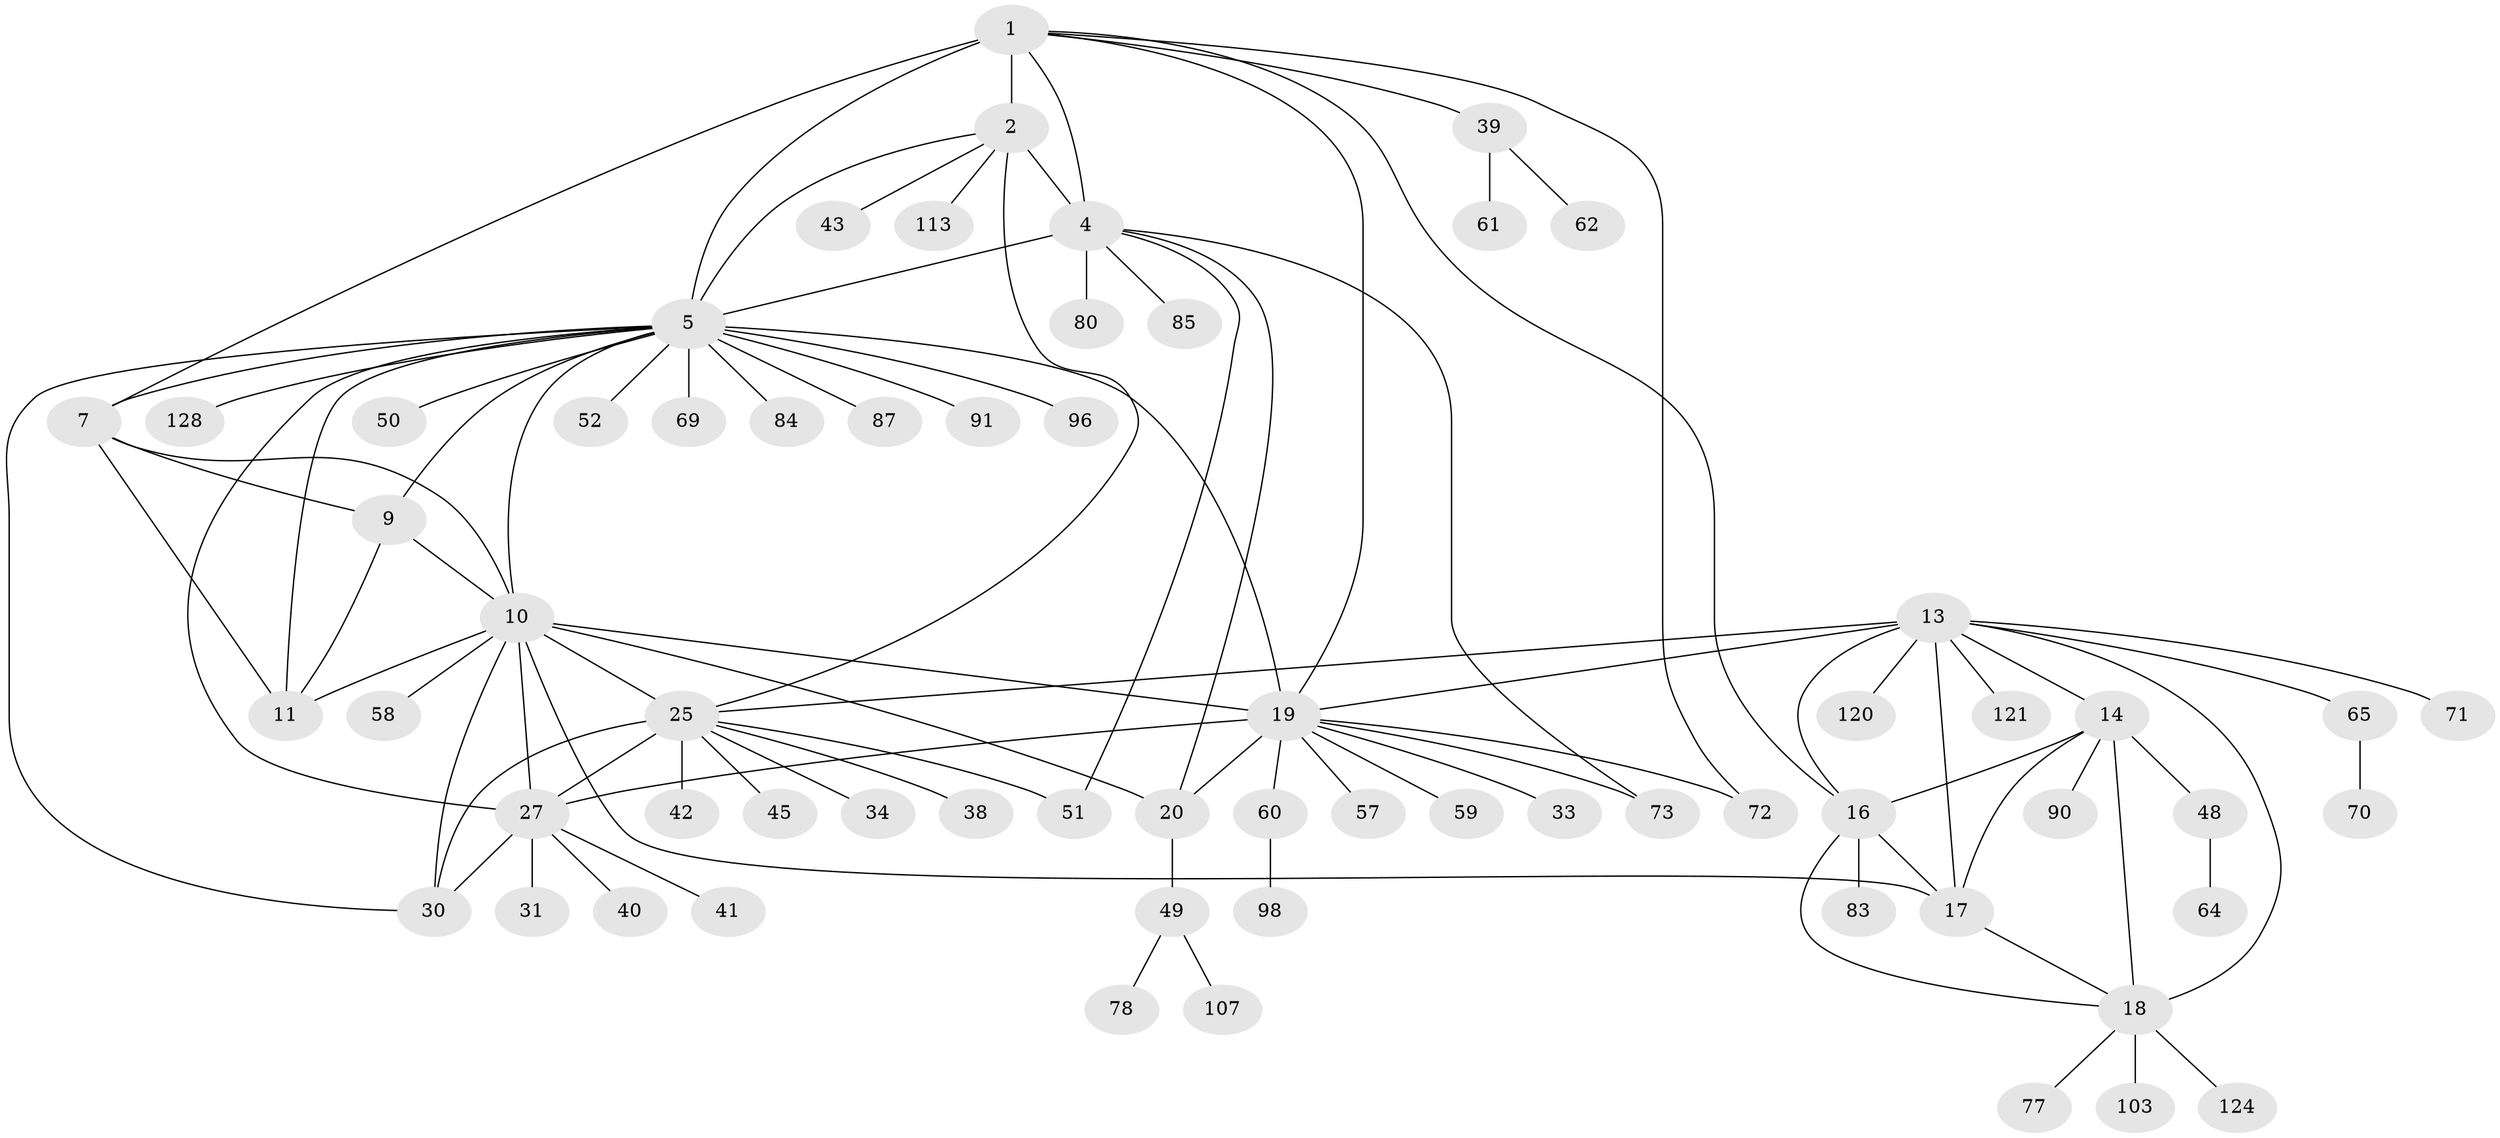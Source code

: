 // original degree distribution, {8: 0.07751937984496124, 10: 0.015503875968992248, 11: 0.023255813953488372, 6: 0.03875968992248062, 5: 0.007751937984496124, 15: 0.023255813953488372, 9: 0.023255813953488372, 7: 0.015503875968992248, 12: 0.007751937984496124, 1: 0.5813953488372093, 2: 0.15503875968992248, 4: 0.007751937984496124, 3: 0.023255813953488372}
// Generated by graph-tools (version 1.1) at 2025/15/03/09/25 04:15:43]
// undirected, 64 vertices, 96 edges
graph export_dot {
graph [start="1"]
  node [color=gray90,style=filled];
  1 [super="+6"];
  2 [super="+32+3"];
  4;
  5 [super="+47+12"];
  7 [super="+8+102"];
  9;
  10 [super="+28"];
  11 [super="+101"];
  13 [super="+15"];
  14 [super="+35+46"];
  16;
  17 [super="+44+109"];
  18;
  19 [super="+37+22"];
  20 [super="+21+89+105"];
  25 [super="+56+111+108+93+29+26+63+55"];
  27 [super="+66+112+118+114+54"];
  30;
  31;
  33;
  34;
  38;
  39 [super="+92"];
  40;
  41;
  42;
  43;
  45;
  48;
  49;
  50 [super="+117"];
  51;
  52;
  57;
  58;
  59;
  60;
  61;
  62;
  64;
  65;
  69;
  70;
  71;
  72;
  73;
  77;
  78;
  80;
  83;
  84;
  85 [super="+100"];
  87;
  90 [super="+119"];
  91 [super="+115+97"];
  96;
  98;
  103;
  107;
  113;
  120;
  121;
  124;
  128;
  1 -- 2 [weight=4];
  1 -- 4 [weight=2];
  1 -- 5 [weight=2];
  1 -- 16;
  1 -- 72;
  1 -- 7;
  1 -- 19;
  1 -- 39;
  2 -- 4 [weight=2];
  2 -- 5 [weight=3];
  2 -- 113;
  2 -- 25;
  2 -- 43;
  4 -- 5;
  4 -- 51;
  4 -- 73;
  4 -- 80;
  4 -- 85;
  4 -- 20;
  5 -- 30;
  5 -- 96;
  5 -- 128;
  5 -- 27 [weight=2];
  5 -- 69;
  5 -- 7 [weight=2];
  5 -- 9;
  5 -- 10;
  5 -- 11;
  5 -- 91;
  5 -- 50;
  5 -- 19;
  5 -- 52;
  5 -- 84;
  5 -- 87;
  7 -- 9 [weight=2];
  7 -- 10 [weight=2];
  7 -- 11 [weight=2];
  9 -- 10;
  9 -- 11;
  10 -- 11;
  10 -- 17;
  10 -- 58;
  10 -- 20;
  10 -- 19;
  10 -- 25 [weight=3];
  10 -- 27;
  10 -- 30;
  13 -- 14 [weight=2];
  13 -- 16 [weight=2];
  13 -- 17 [weight=2];
  13 -- 18 [weight=2];
  13 -- 65;
  13 -- 71;
  13 -- 121;
  13 -- 19;
  13 -- 120;
  13 -- 25 [weight=2];
  14 -- 16;
  14 -- 17;
  14 -- 18;
  14 -- 90;
  14 -- 48;
  16 -- 17;
  16 -- 18;
  16 -- 83;
  17 -- 18;
  18 -- 77;
  18 -- 103;
  18 -- 124;
  19 -- 20 [weight=8];
  19 -- 33;
  19 -- 72;
  19 -- 73;
  19 -- 27 [weight=2];
  19 -- 57;
  19 -- 59;
  19 -- 60;
  20 -- 49;
  25 -- 27 [weight=3];
  25 -- 30 [weight=3];
  25 -- 38;
  25 -- 34;
  25 -- 45;
  25 -- 51;
  25 -- 42;
  27 -- 30;
  27 -- 31;
  27 -- 40;
  27 -- 41;
  39 -- 61;
  39 -- 62;
  48 -- 64;
  49 -- 78;
  49 -- 107;
  60 -- 98;
  65 -- 70;
}
